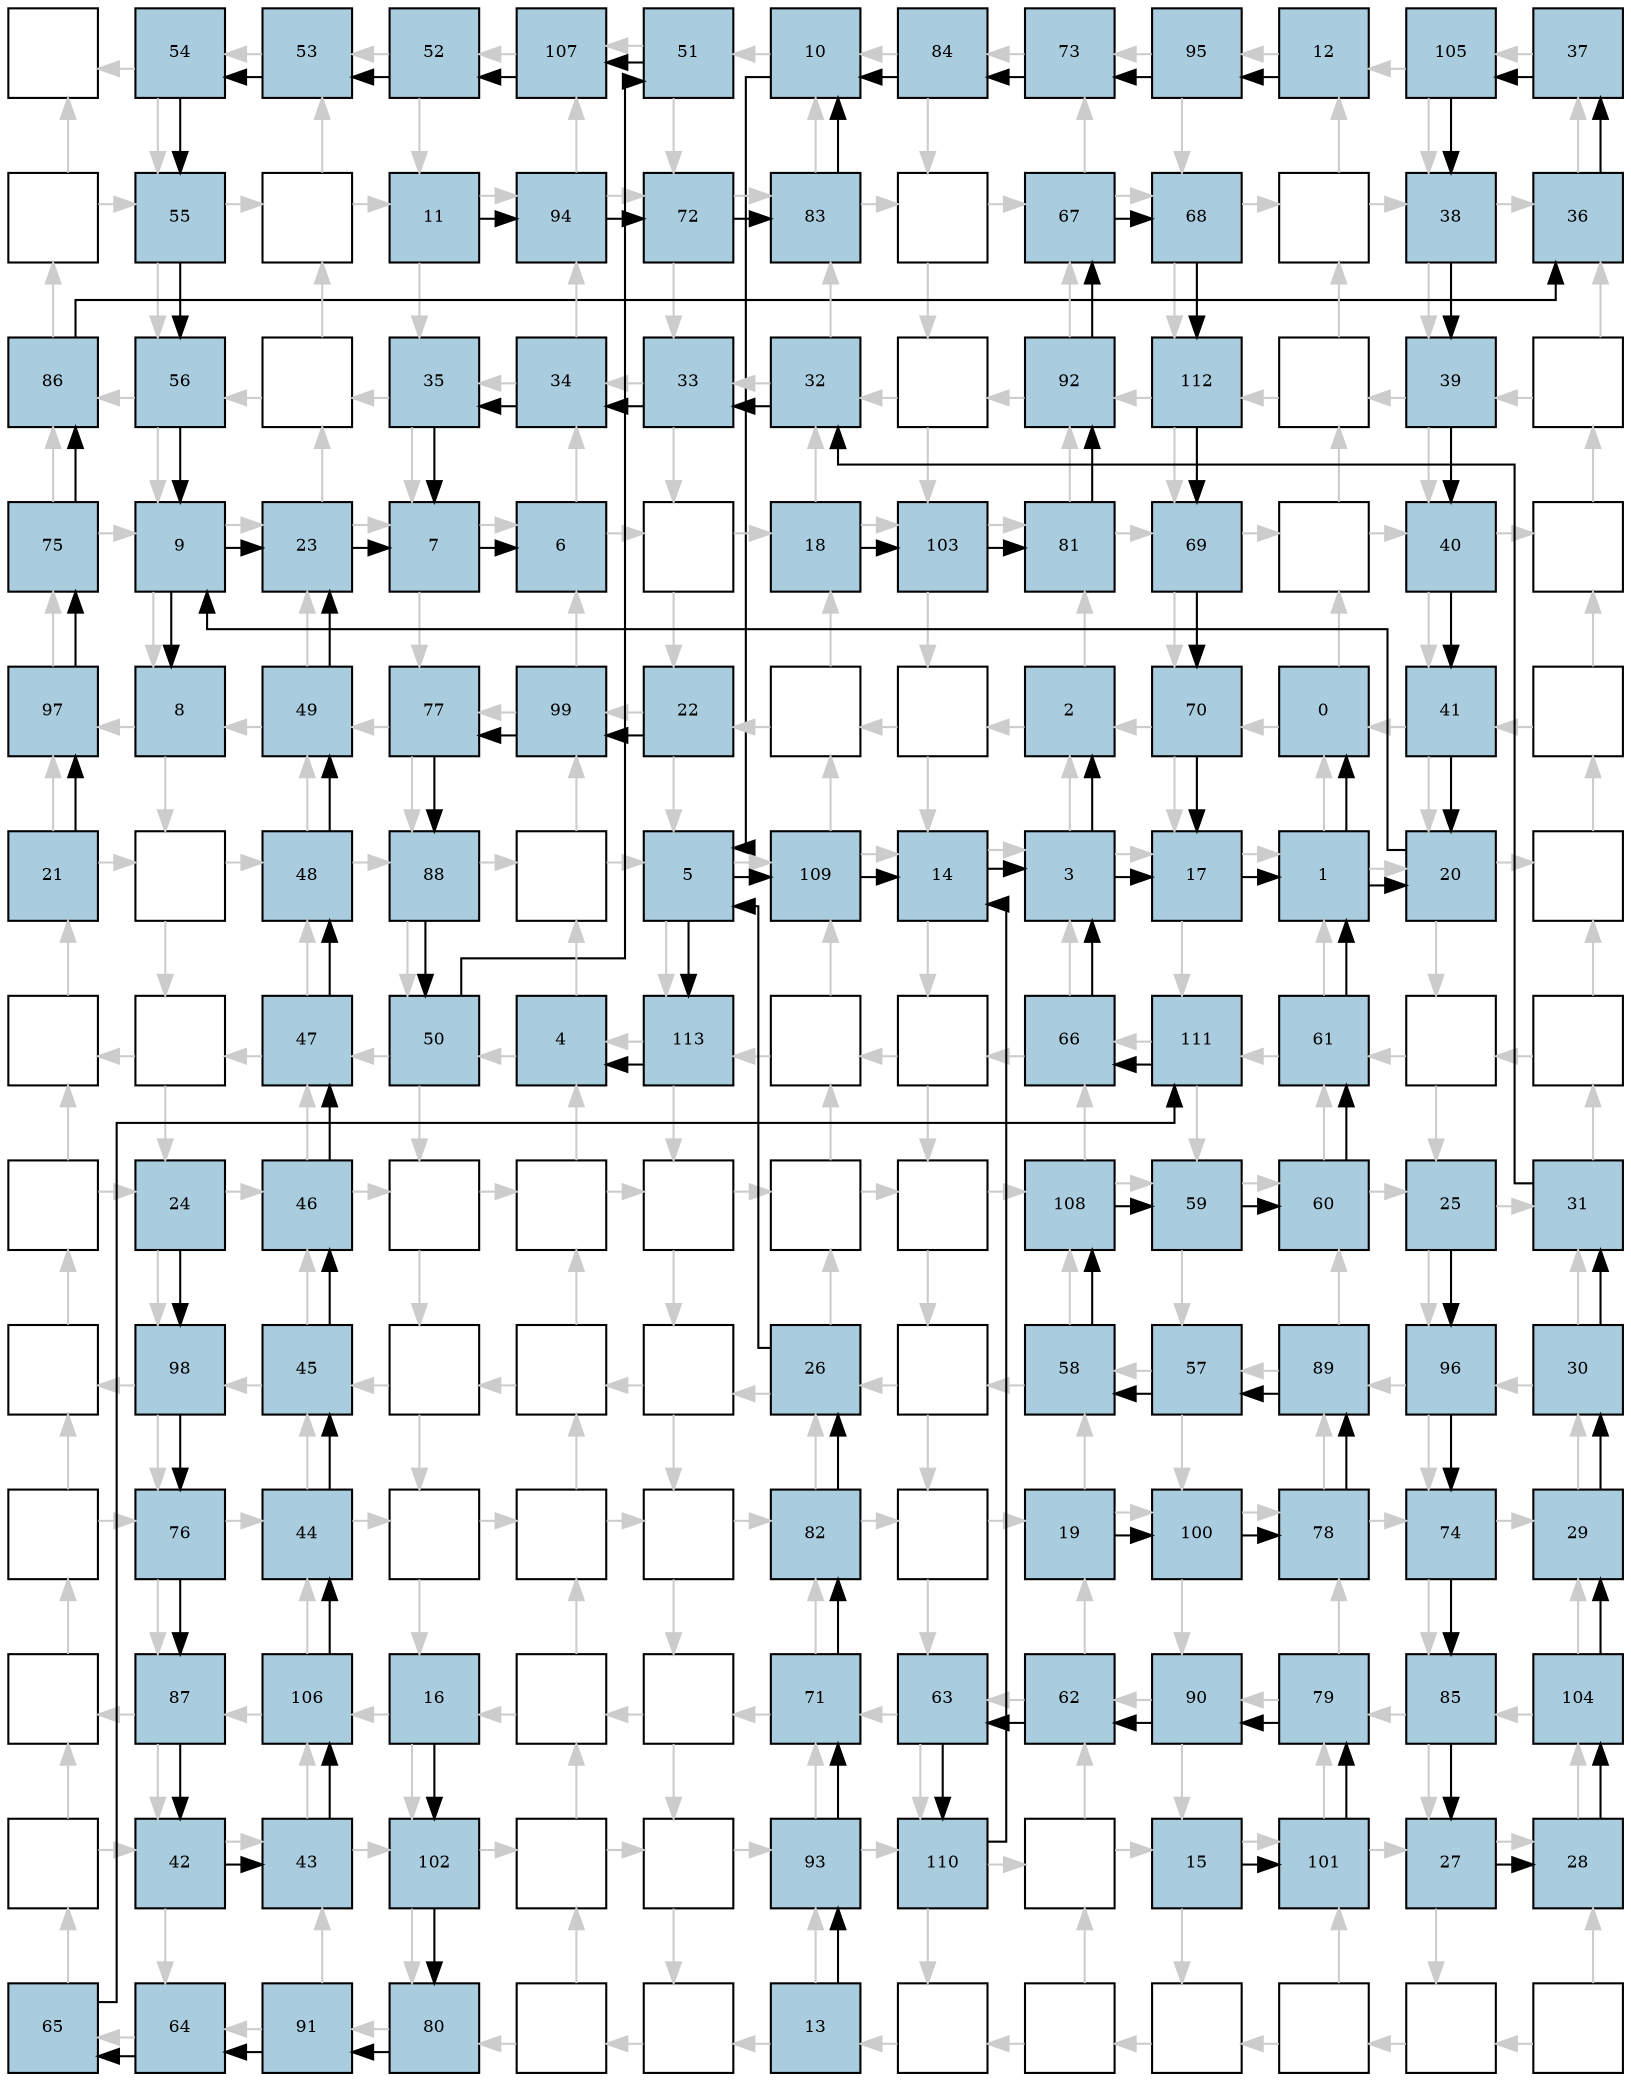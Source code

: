 digraph layout{
rankdir=TB; 

splines=ortho; 

node [style=filled shape=square fixedsize=true width=0.6];
0[label="", fontsize=8, fillcolor="#ffffff"];
1[label="54", fontsize=8, fillcolor="#a9ccde"];
2[label="53", fontsize=8, fillcolor="#a9ccde"];
3[label="52", fontsize=8, fillcolor="#a9ccde"];
4[label="107", fontsize=8, fillcolor="#a9ccde"];
5[label="51", fontsize=8, fillcolor="#a9ccde"];
6[label="10", fontsize=8, fillcolor="#a9ccde"];
7[label="84", fontsize=8, fillcolor="#a9ccde"];
8[label="73", fontsize=8, fillcolor="#a9ccde"];
9[label="95", fontsize=8, fillcolor="#a9ccde"];
10[label="12", fontsize=8, fillcolor="#a9ccde"];
11[label="105", fontsize=8, fillcolor="#a9ccde"];
12[label="37", fontsize=8, fillcolor="#a9ccde"];
13[label="", fontsize=8, fillcolor="#ffffff"];
14[label="55", fontsize=8, fillcolor="#a9ccde"];
15[label="", fontsize=8, fillcolor="#ffffff"];
16[label="11", fontsize=8, fillcolor="#a9ccde"];
17[label="94", fontsize=8, fillcolor="#a9ccde"];
18[label="72", fontsize=8, fillcolor="#a9ccde"];
19[label="83", fontsize=8, fillcolor="#a9ccde"];
20[label="", fontsize=8, fillcolor="#ffffff"];
21[label="67", fontsize=8, fillcolor="#a9ccde"];
22[label="68", fontsize=8, fillcolor="#a9ccde"];
23[label="", fontsize=8, fillcolor="#ffffff"];
24[label="38", fontsize=8, fillcolor="#a9ccde"];
25[label="36", fontsize=8, fillcolor="#a9ccde"];
26[label="86", fontsize=8, fillcolor="#a9ccde"];
27[label="56", fontsize=8, fillcolor="#a9ccde"];
28[label="", fontsize=8, fillcolor="#ffffff"];
29[label="35", fontsize=8, fillcolor="#a9ccde"];
30[label="34", fontsize=8, fillcolor="#a9ccde"];
31[label="33", fontsize=8, fillcolor="#a9ccde"];
32[label="32", fontsize=8, fillcolor="#a9ccde"];
33[label="", fontsize=8, fillcolor="#ffffff"];
34[label="92", fontsize=8, fillcolor="#a9ccde"];
35[label="112", fontsize=8, fillcolor="#a9ccde"];
36[label="", fontsize=8, fillcolor="#ffffff"];
37[label="39", fontsize=8, fillcolor="#a9ccde"];
38[label="", fontsize=8, fillcolor="#ffffff"];
39[label="75", fontsize=8, fillcolor="#a9ccde"];
40[label="9", fontsize=8, fillcolor="#a9ccde"];
41[label="23", fontsize=8, fillcolor="#a9ccde"];
42[label="7", fontsize=8, fillcolor="#a9ccde"];
43[label="6", fontsize=8, fillcolor="#a9ccde"];
44[label="", fontsize=8, fillcolor="#ffffff"];
45[label="18", fontsize=8, fillcolor="#a9ccde"];
46[label="103", fontsize=8, fillcolor="#a9ccde"];
47[label="81", fontsize=8, fillcolor="#a9ccde"];
48[label="69", fontsize=8, fillcolor="#a9ccde"];
49[label="", fontsize=8, fillcolor="#ffffff"];
50[label="40", fontsize=8, fillcolor="#a9ccde"];
51[label="", fontsize=8, fillcolor="#ffffff"];
52[label="97", fontsize=8, fillcolor="#a9ccde"];
53[label="8", fontsize=8, fillcolor="#a9ccde"];
54[label="49", fontsize=8, fillcolor="#a9ccde"];
55[label="77", fontsize=8, fillcolor="#a9ccde"];
56[label="99", fontsize=8, fillcolor="#a9ccde"];
57[label="22", fontsize=8, fillcolor="#a9ccde"];
58[label="", fontsize=8, fillcolor="#ffffff"];
59[label="", fontsize=8, fillcolor="#ffffff"];
60[label="2", fontsize=8, fillcolor="#a9ccde"];
61[label="70", fontsize=8, fillcolor="#a9ccde"];
62[label="0", fontsize=8, fillcolor="#a9ccde"];
63[label="41", fontsize=8, fillcolor="#a9ccde"];
64[label="", fontsize=8, fillcolor="#ffffff"];
65[label="21", fontsize=8, fillcolor="#a9ccde"];
66[label="", fontsize=8, fillcolor="#ffffff"];
67[label="48", fontsize=8, fillcolor="#a9ccde"];
68[label="88", fontsize=8, fillcolor="#a9ccde"];
69[label="", fontsize=8, fillcolor="#ffffff"];
70[label="5", fontsize=8, fillcolor="#a9ccde"];
71[label="109", fontsize=8, fillcolor="#a9ccde"];
72[label="14", fontsize=8, fillcolor="#a9ccde"];
73[label="3", fontsize=8, fillcolor="#a9ccde"];
74[label="17", fontsize=8, fillcolor="#a9ccde"];
75[label="1", fontsize=8, fillcolor="#a9ccde"];
76[label="20", fontsize=8, fillcolor="#a9ccde"];
77[label="", fontsize=8, fillcolor="#ffffff"];
78[label="", fontsize=8, fillcolor="#ffffff"];
79[label="", fontsize=8, fillcolor="#ffffff"];
80[label="47", fontsize=8, fillcolor="#a9ccde"];
81[label="50", fontsize=8, fillcolor="#a9ccde"];
82[label="4", fontsize=8, fillcolor="#a9ccde"];
83[label="113", fontsize=8, fillcolor="#a9ccde"];
84[label="", fontsize=8, fillcolor="#ffffff"];
85[label="", fontsize=8, fillcolor="#ffffff"];
86[label="66", fontsize=8, fillcolor="#a9ccde"];
87[label="111", fontsize=8, fillcolor="#a9ccde"];
88[label="61", fontsize=8, fillcolor="#a9ccde"];
89[label="", fontsize=8, fillcolor="#ffffff"];
90[label="", fontsize=8, fillcolor="#ffffff"];
91[label="", fontsize=8, fillcolor="#ffffff"];
92[label="24", fontsize=8, fillcolor="#a9ccde"];
93[label="46", fontsize=8, fillcolor="#a9ccde"];
94[label="", fontsize=8, fillcolor="#ffffff"];
95[label="", fontsize=8, fillcolor="#ffffff"];
96[label="", fontsize=8, fillcolor="#ffffff"];
97[label="", fontsize=8, fillcolor="#ffffff"];
98[label="", fontsize=8, fillcolor="#ffffff"];
99[label="108", fontsize=8, fillcolor="#a9ccde"];
100[label="59", fontsize=8, fillcolor="#a9ccde"];
101[label="60", fontsize=8, fillcolor="#a9ccde"];
102[label="25", fontsize=8, fillcolor="#a9ccde"];
103[label="31", fontsize=8, fillcolor="#a9ccde"];
104[label="", fontsize=8, fillcolor="#ffffff"];
105[label="98", fontsize=8, fillcolor="#a9ccde"];
106[label="45", fontsize=8, fillcolor="#a9ccde"];
107[label="", fontsize=8, fillcolor="#ffffff"];
108[label="", fontsize=8, fillcolor="#ffffff"];
109[label="", fontsize=8, fillcolor="#ffffff"];
110[label="26", fontsize=8, fillcolor="#a9ccde"];
111[label="", fontsize=8, fillcolor="#ffffff"];
112[label="58", fontsize=8, fillcolor="#a9ccde"];
113[label="57", fontsize=8, fillcolor="#a9ccde"];
114[label="89", fontsize=8, fillcolor="#a9ccde"];
115[label="96", fontsize=8, fillcolor="#a9ccde"];
116[label="30", fontsize=8, fillcolor="#a9ccde"];
117[label="", fontsize=8, fillcolor="#ffffff"];
118[label="76", fontsize=8, fillcolor="#a9ccde"];
119[label="44", fontsize=8, fillcolor="#a9ccde"];
120[label="", fontsize=8, fillcolor="#ffffff"];
121[label="", fontsize=8, fillcolor="#ffffff"];
122[label="", fontsize=8, fillcolor="#ffffff"];
123[label="82", fontsize=8, fillcolor="#a9ccde"];
124[label="", fontsize=8, fillcolor="#ffffff"];
125[label="19", fontsize=8, fillcolor="#a9ccde"];
126[label="100", fontsize=8, fillcolor="#a9ccde"];
127[label="78", fontsize=8, fillcolor="#a9ccde"];
128[label="74", fontsize=8, fillcolor="#a9ccde"];
129[label="29", fontsize=8, fillcolor="#a9ccde"];
130[label="", fontsize=8, fillcolor="#ffffff"];
131[label="87", fontsize=8, fillcolor="#a9ccde"];
132[label="106", fontsize=8, fillcolor="#a9ccde"];
133[label="16", fontsize=8, fillcolor="#a9ccde"];
134[label="", fontsize=8, fillcolor="#ffffff"];
135[label="", fontsize=8, fillcolor="#ffffff"];
136[label="71", fontsize=8, fillcolor="#a9ccde"];
137[label="63", fontsize=8, fillcolor="#a9ccde"];
138[label="62", fontsize=8, fillcolor="#a9ccde"];
139[label="90", fontsize=8, fillcolor="#a9ccde"];
140[label="79", fontsize=8, fillcolor="#a9ccde"];
141[label="85", fontsize=8, fillcolor="#a9ccde"];
142[label="104", fontsize=8, fillcolor="#a9ccde"];
143[label="", fontsize=8, fillcolor="#ffffff"];
144[label="42", fontsize=8, fillcolor="#a9ccde"];
145[label="43", fontsize=8, fillcolor="#a9ccde"];
146[label="102", fontsize=8, fillcolor="#a9ccde"];
147[label="", fontsize=8, fillcolor="#ffffff"];
148[label="", fontsize=8, fillcolor="#ffffff"];
149[label="93", fontsize=8, fillcolor="#a9ccde"];
150[label="110", fontsize=8, fillcolor="#a9ccde"];
151[label="", fontsize=8, fillcolor="#ffffff"];
152[label="15", fontsize=8, fillcolor="#a9ccde"];
153[label="101", fontsize=8, fillcolor="#a9ccde"];
154[label="27", fontsize=8, fillcolor="#a9ccde"];
155[label="28", fontsize=8, fillcolor="#a9ccde"];
156[label="65", fontsize=8, fillcolor="#a9ccde"];
157[label="64", fontsize=8, fillcolor="#a9ccde"];
158[label="91", fontsize=8, fillcolor="#a9ccde"];
159[label="80", fontsize=8, fillcolor="#a9ccde"];
160[label="", fontsize=8, fillcolor="#ffffff"];
161[label="", fontsize=8, fillcolor="#ffffff"];
162[label="13", fontsize=8, fillcolor="#a9ccde"];
163[label="", fontsize=8, fillcolor="#ffffff"];
164[label="", fontsize=8, fillcolor="#ffffff"];
165[label="", fontsize=8, fillcolor="#ffffff"];
166[label="", fontsize=8, fillcolor="#ffffff"];
167[label="", fontsize=8, fillcolor="#ffffff"];
168[label="", fontsize=8, fillcolor="#ffffff"];
edge [constraint=false, style=vis];
1 -> 0 [color="#cccccc"];
1 -> 14 [color="#cccccc"];
2 -> 1 [color="#cccccc"];
3 -> 2 [color="#cccccc"];
3 -> 16 [color="#cccccc"];
4 -> 3 [color="#cccccc"];
5 -> 4 [color="#cccccc"];
5 -> 18 [color="#cccccc"];
6 -> 5 [color="#cccccc"];
7 -> 6 [color="#cccccc"];
7 -> 20 [color="#cccccc"];
8 -> 7 [color="#cccccc"];
9 -> 8 [color="#cccccc"];
9 -> 22 [color="#cccccc"];
10 -> 9 [color="#cccccc"];
11 -> 10 [color="#cccccc"];
11 -> 24 [color="#cccccc"];
12 -> 11 [color="#cccccc"];
13 -> 14 [color="#cccccc"];
13 -> 0 [color="#cccccc"];
14 -> 27 [color="#cccccc"];
14 -> 15 [color="#cccccc"];
15 -> 16 [color="#cccccc"];
15 -> 2 [color="#cccccc"];
16 -> 29 [color="#cccccc"];
16 -> 17 [color="#cccccc"];
17 -> 18 [color="#cccccc"];
17 -> 4 [color="#cccccc"];
18 -> 31 [color="#cccccc"];
18 -> 19 [color="#cccccc"];
19 -> 20 [color="#cccccc"];
19 -> 6 [color="#cccccc"];
20 -> 33 [color="#cccccc"];
20 -> 21 [color="#cccccc"];
21 -> 22 [color="#cccccc"];
21 -> 8 [color="#cccccc"];
22 -> 35 [color="#cccccc"];
22 -> 23 [color="#cccccc"];
23 -> 24 [color="#cccccc"];
23 -> 10 [color="#cccccc"];
24 -> 37 [color="#cccccc"];
24 -> 25 [color="#cccccc"];
25 -> 12 [color="#cccccc"];
26 -> 13 [color="#cccccc"];
27 -> 26 [color="#cccccc"];
27 -> 40 [color="#cccccc"];
28 -> 15 [color="#cccccc"];
28 -> 27 [color="#cccccc"];
29 -> 28 [color="#cccccc"];
29 -> 42 [color="#cccccc"];
30 -> 17 [color="#cccccc"];
30 -> 29 [color="#cccccc"];
31 -> 30 [color="#cccccc"];
31 -> 44 [color="#cccccc"];
32 -> 19 [color="#cccccc"];
32 -> 31 [color="#cccccc"];
33 -> 32 [color="#cccccc"];
33 -> 46 [color="#cccccc"];
34 -> 21 [color="#cccccc"];
34 -> 33 [color="#cccccc"];
35 -> 34 [color="#cccccc"];
35 -> 48 [color="#cccccc"];
36 -> 23 [color="#cccccc"];
36 -> 35 [color="#cccccc"];
37 -> 36 [color="#cccccc"];
37 -> 50 [color="#cccccc"];
38 -> 25 [color="#cccccc"];
38 -> 37 [color="#cccccc"];
39 -> 40 [color="#cccccc"];
39 -> 26 [color="#cccccc"];
40 -> 53 [color="#cccccc"];
40 -> 41 [color="#cccccc"];
41 -> 42 [color="#cccccc"];
41 -> 28 [color="#cccccc"];
42 -> 55 [color="#cccccc"];
42 -> 43 [color="#cccccc"];
43 -> 44 [color="#cccccc"];
43 -> 30 [color="#cccccc"];
44 -> 57 [color="#cccccc"];
44 -> 45 [color="#cccccc"];
45 -> 46 [color="#cccccc"];
45 -> 32 [color="#cccccc"];
46 -> 59 [color="#cccccc"];
46 -> 47 [color="#cccccc"];
47 -> 48 [color="#cccccc"];
47 -> 34 [color="#cccccc"];
48 -> 61 [color="#cccccc"];
48 -> 49 [color="#cccccc"];
49 -> 50 [color="#cccccc"];
49 -> 36 [color="#cccccc"];
50 -> 63 [color="#cccccc"];
50 -> 51 [color="#cccccc"];
51 -> 38 [color="#cccccc"];
52 -> 39 [color="#cccccc"];
53 -> 52 [color="#cccccc"];
53 -> 66 [color="#cccccc"];
54 -> 41 [color="#cccccc"];
54 -> 53 [color="#cccccc"];
55 -> 54 [color="#cccccc"];
55 -> 68 [color="#cccccc"];
56 -> 43 [color="#cccccc"];
56 -> 55 [color="#cccccc"];
57 -> 56 [color="#cccccc"];
57 -> 70 [color="#cccccc"];
58 -> 45 [color="#cccccc"];
58 -> 57 [color="#cccccc"];
59 -> 58 [color="#cccccc"];
59 -> 72 [color="#cccccc"];
60 -> 47 [color="#cccccc"];
60 -> 59 [color="#cccccc"];
61 -> 60 [color="#cccccc"];
61 -> 74 [color="#cccccc"];
62 -> 49 [color="#cccccc"];
62 -> 61 [color="#cccccc"];
63 -> 62 [color="#cccccc"];
63 -> 76 [color="#cccccc"];
64 -> 51 [color="#cccccc"];
64 -> 63 [color="#cccccc"];
65 -> 66 [color="#cccccc"];
65 -> 52 [color="#cccccc"];
66 -> 79 [color="#cccccc"];
66 -> 67 [color="#cccccc"];
67 -> 68 [color="#cccccc"];
67 -> 54 [color="#cccccc"];
68 -> 81 [color="#cccccc"];
68 -> 69 [color="#cccccc"];
69 -> 70 [color="#cccccc"];
69 -> 56 [color="#cccccc"];
70 -> 83 [color="#cccccc"];
70 -> 71 [color="#cccccc"];
71 -> 72 [color="#cccccc"];
71 -> 58 [color="#cccccc"];
72 -> 85 [color="#cccccc"];
72 -> 73 [color="#cccccc"];
73 -> 74 [color="#cccccc"];
73 -> 60 [color="#cccccc"];
74 -> 87 [color="#cccccc"];
74 -> 75 [color="#cccccc"];
75 -> 76 [color="#cccccc"];
75 -> 62 [color="#cccccc"];
76 -> 89 [color="#cccccc"];
76 -> 77 [color="#cccccc"];
77 -> 64 [color="#cccccc"];
78 -> 65 [color="#cccccc"];
79 -> 78 [color="#cccccc"];
79 -> 92 [color="#cccccc"];
80 -> 67 [color="#cccccc"];
80 -> 79 [color="#cccccc"];
81 -> 80 [color="#cccccc"];
81 -> 94 [color="#cccccc"];
82 -> 69 [color="#cccccc"];
82 -> 81 [color="#cccccc"];
83 -> 82 [color="#cccccc"];
83 -> 96 [color="#cccccc"];
84 -> 71 [color="#cccccc"];
84 -> 83 [color="#cccccc"];
85 -> 84 [color="#cccccc"];
85 -> 98 [color="#cccccc"];
86 -> 73 [color="#cccccc"];
86 -> 85 [color="#cccccc"];
87 -> 86 [color="#cccccc"];
87 -> 100 [color="#cccccc"];
88 -> 75 [color="#cccccc"];
88 -> 87 [color="#cccccc"];
89 -> 88 [color="#cccccc"];
89 -> 102 [color="#cccccc"];
90 -> 77 [color="#cccccc"];
90 -> 89 [color="#cccccc"];
91 -> 92 [color="#cccccc"];
91 -> 78 [color="#cccccc"];
92 -> 105 [color="#cccccc"];
92 -> 93 [color="#cccccc"];
93 -> 94 [color="#cccccc"];
93 -> 80 [color="#cccccc"];
94 -> 107 [color="#cccccc"];
94 -> 95 [color="#cccccc"];
95 -> 96 [color="#cccccc"];
95 -> 82 [color="#cccccc"];
96 -> 109 [color="#cccccc"];
96 -> 97 [color="#cccccc"];
97 -> 98 [color="#cccccc"];
97 -> 84 [color="#cccccc"];
98 -> 111 [color="#cccccc"];
98 -> 99 [color="#cccccc"];
99 -> 100 [color="#cccccc"];
99 -> 86 [color="#cccccc"];
100 -> 113 [color="#cccccc"];
100 -> 101 [color="#cccccc"];
101 -> 102 [color="#cccccc"];
101 -> 88 [color="#cccccc"];
102 -> 115 [color="#cccccc"];
102 -> 103 [color="#cccccc"];
103 -> 90 [color="#cccccc"];
104 -> 91 [color="#cccccc"];
105 -> 104 [color="#cccccc"];
105 -> 118 [color="#cccccc"];
106 -> 93 [color="#cccccc"];
106 -> 105 [color="#cccccc"];
107 -> 106 [color="#cccccc"];
107 -> 120 [color="#cccccc"];
108 -> 95 [color="#cccccc"];
108 -> 107 [color="#cccccc"];
109 -> 108 [color="#cccccc"];
109 -> 122 [color="#cccccc"];
110 -> 97 [color="#cccccc"];
110 -> 109 [color="#cccccc"];
111 -> 110 [color="#cccccc"];
111 -> 124 [color="#cccccc"];
112 -> 99 [color="#cccccc"];
112 -> 111 [color="#cccccc"];
113 -> 112 [color="#cccccc"];
113 -> 126 [color="#cccccc"];
114 -> 101 [color="#cccccc"];
114 -> 113 [color="#cccccc"];
115 -> 114 [color="#cccccc"];
115 -> 128 [color="#cccccc"];
116 -> 103 [color="#cccccc"];
116 -> 115 [color="#cccccc"];
117 -> 118 [color="#cccccc"];
117 -> 104 [color="#cccccc"];
118 -> 131 [color="#cccccc"];
118 -> 119 [color="#cccccc"];
119 -> 120 [color="#cccccc"];
119 -> 106 [color="#cccccc"];
120 -> 133 [color="#cccccc"];
120 -> 121 [color="#cccccc"];
121 -> 122 [color="#cccccc"];
121 -> 108 [color="#cccccc"];
122 -> 135 [color="#cccccc"];
122 -> 123 [color="#cccccc"];
123 -> 124 [color="#cccccc"];
123 -> 110 [color="#cccccc"];
124 -> 137 [color="#cccccc"];
124 -> 125 [color="#cccccc"];
125 -> 126 [color="#cccccc"];
125 -> 112 [color="#cccccc"];
126 -> 139 [color="#cccccc"];
126 -> 127 [color="#cccccc"];
127 -> 128 [color="#cccccc"];
127 -> 114 [color="#cccccc"];
128 -> 141 [color="#cccccc"];
128 -> 129 [color="#cccccc"];
129 -> 116 [color="#cccccc"];
130 -> 117 [color="#cccccc"];
131 -> 130 [color="#cccccc"];
131 -> 144 [color="#cccccc"];
132 -> 119 [color="#cccccc"];
132 -> 131 [color="#cccccc"];
133 -> 132 [color="#cccccc"];
133 -> 146 [color="#cccccc"];
134 -> 121 [color="#cccccc"];
134 -> 133 [color="#cccccc"];
135 -> 134 [color="#cccccc"];
135 -> 148 [color="#cccccc"];
136 -> 123 [color="#cccccc"];
136 -> 135 [color="#cccccc"];
137 -> 136 [color="#cccccc"];
137 -> 150 [color="#cccccc"];
138 -> 125 [color="#cccccc"];
138 -> 137 [color="#cccccc"];
139 -> 138 [color="#cccccc"];
139 -> 152 [color="#cccccc"];
140 -> 127 [color="#cccccc"];
140 -> 139 [color="#cccccc"];
141 -> 140 [color="#cccccc"];
141 -> 154 [color="#cccccc"];
142 -> 129 [color="#cccccc"];
142 -> 141 [color="#cccccc"];
143 -> 144 [color="#cccccc"];
143 -> 130 [color="#cccccc"];
144 -> 157 [color="#cccccc"];
144 -> 145 [color="#cccccc"];
145 -> 146 [color="#cccccc"];
145 -> 132 [color="#cccccc"];
146 -> 159 [color="#cccccc"];
146 -> 147 [color="#cccccc"];
147 -> 148 [color="#cccccc"];
147 -> 134 [color="#cccccc"];
148 -> 161 [color="#cccccc"];
148 -> 149 [color="#cccccc"];
149 -> 150 [color="#cccccc"];
149 -> 136 [color="#cccccc"];
150 -> 163 [color="#cccccc"];
150 -> 151 [color="#cccccc"];
151 -> 152 [color="#cccccc"];
151 -> 138 [color="#cccccc"];
152 -> 165 [color="#cccccc"];
152 -> 153 [color="#cccccc"];
153 -> 154 [color="#cccccc"];
153 -> 140 [color="#cccccc"];
154 -> 167 [color="#cccccc"];
154 -> 155 [color="#cccccc"];
155 -> 142 [color="#cccccc"];
156 -> 143 [color="#cccccc"];
157 -> 156 [color="#cccccc"];
158 -> 145 [color="#cccccc"];
158 -> 157 [color="#cccccc"];
159 -> 158 [color="#cccccc"];
160 -> 147 [color="#cccccc"];
160 -> 159 [color="#cccccc"];
161 -> 160 [color="#cccccc"];
162 -> 149 [color="#cccccc"];
162 -> 161 [color="#cccccc"];
163 -> 162 [color="#cccccc"];
164 -> 151 [color="#cccccc"];
164 -> 163 [color="#cccccc"];
165 -> 164 [color="#cccccc"];
166 -> 153 [color="#cccccc"];
166 -> 165 [color="#cccccc"];
167 -> 166 [color="#cccccc"];
168 -> 155 [color="#cccccc"];
168 -> 167 [color="#cccccc"];
6 -> 70;
162 -> 149;
149 -> 136;
136 -> 123;
123 -> 110;
110 -> 70;
16 -> 17;
17 -> 18;
18 -> 19;
19 -> 6;
10 -> 9;
9 -> 8;
8 -> 7;
7 -> 6;
102 -> 115;
115 -> 128;
128 -> 141;
141 -> 154;
154 -> 155;
155 -> 142;
142 -> 129;
129 -> 116;
116 -> 103;
103 -> 32;
32 -> 31;
31 -> 30;
30 -> 29;
29 -> 42;
41 -> 42;
65 -> 52;
52 -> 39;
39 -> 26;
26 -> 25;
25 -> 12;
12 -> 11;
11 -> 24;
24 -> 37;
37 -> 50;
50 -> 63;
63 -> 76;
75 -> 76;
92 -> 105;
105 -> 118;
118 -> 131;
131 -> 144;
144 -> 145;
145 -> 132;
132 -> 119;
119 -> 106;
106 -> 93;
93 -> 80;
80 -> 67;
67 -> 54;
54 -> 41;
40 -> 41;
57 -> 56;
56 -> 55;
55 -> 68;
68 -> 81;
81 -> 5;
5 -> 4;
4 -> 3;
3 -> 2;
2 -> 1;
1 -> 14;
14 -> 27;
27 -> 40;
76 -> 40;
125 -> 126;
126 -> 127;
127 -> 114;
114 -> 113;
113 -> 112;
112 -> 99;
99 -> 100;
100 -> 101;
101 -> 88;
88 -> 75;
74 -> 75;
70 -> 71;
71 -> 72;
152 -> 153;
153 -> 140;
140 -> 139;
139 -> 138;
138 -> 137;
137 -> 150;
150 -> 72;
75 -> 62;
72 -> 73;
133 -> 146;
146 -> 159;
159 -> 158;
158 -> 157;
157 -> 156;
156 -> 87;
87 -> 86;
86 -> 73;
73 -> 60;
73 -> 74;
45 -> 46;
46 -> 47;
47 -> 34;
34 -> 21;
21 -> 22;
22 -> 35;
35 -> 48;
48 -> 61;
61 -> 74;
70 -> 83;
83 -> 82;
42 -> 43;
40 -> 53;
edge [constraint=true, style=invis];
0 -> 13 -> 26 -> 39 -> 52 -> 65 -> 78 -> 91 -> 104 -> 117 -> 130 -> 143 -> 156;
1 -> 14 -> 27 -> 40 -> 53 -> 66 -> 79 -> 92 -> 105 -> 118 -> 131 -> 144 -> 157;
2 -> 15 -> 28 -> 41 -> 54 -> 67 -> 80 -> 93 -> 106 -> 119 -> 132 -> 145 -> 158;
3 -> 16 -> 29 -> 42 -> 55 -> 68 -> 81 -> 94 -> 107 -> 120 -> 133 -> 146 -> 159;
4 -> 17 -> 30 -> 43 -> 56 -> 69 -> 82 -> 95 -> 108 -> 121 -> 134 -> 147 -> 160;
5 -> 18 -> 31 -> 44 -> 57 -> 70 -> 83 -> 96 -> 109 -> 122 -> 135 -> 148 -> 161;
6 -> 19 -> 32 -> 45 -> 58 -> 71 -> 84 -> 97 -> 110 -> 123 -> 136 -> 149 -> 162;
7 -> 20 -> 33 -> 46 -> 59 -> 72 -> 85 -> 98 -> 111 -> 124 -> 137 -> 150 -> 163;
8 -> 21 -> 34 -> 47 -> 60 -> 73 -> 86 -> 99 -> 112 -> 125 -> 138 -> 151 -> 164;
9 -> 22 -> 35 -> 48 -> 61 -> 74 -> 87 -> 100 -> 113 -> 126 -> 139 -> 152 -> 165;
10 -> 23 -> 36 -> 49 -> 62 -> 75 -> 88 -> 101 -> 114 -> 127 -> 140 -> 153 -> 166;
11 -> 24 -> 37 -> 50 -> 63 -> 76 -> 89 -> 102 -> 115 -> 128 -> 141 -> 154 -> 167;
12 -> 25 -> 38 -> 51 -> 64 -> 77 -> 90 -> 103 -> 116 -> 129 -> 142 -> 155 -> 168;
rank = same { 0 -> 1 -> 2 -> 3 -> 4 -> 5 -> 6 -> 7 -> 8 -> 9 -> 10 -> 11 -> 12;};
rank = same { 13 -> 14 -> 15 -> 16 -> 17 -> 18 -> 19 -> 20 -> 21 -> 22 -> 23 -> 24 -> 25;};
rank = same { 26 -> 27 -> 28 -> 29 -> 30 -> 31 -> 32 -> 33 -> 34 -> 35 -> 36 -> 37 -> 38;};
rank = same { 39 -> 40 -> 41 -> 42 -> 43 -> 44 -> 45 -> 46 -> 47 -> 48 -> 49 -> 50 -> 51;};
rank = same { 52 -> 53 -> 54 -> 55 -> 56 -> 57 -> 58 -> 59 -> 60 -> 61 -> 62 -> 63 -> 64;};
rank = same { 65 -> 66 -> 67 -> 68 -> 69 -> 70 -> 71 -> 72 -> 73 -> 74 -> 75 -> 76 -> 77;};
rank = same { 78 -> 79 -> 80 -> 81 -> 82 -> 83 -> 84 -> 85 -> 86 -> 87 -> 88 -> 89 -> 90;};
rank = same { 91 -> 92 -> 93 -> 94 -> 95 -> 96 -> 97 -> 98 -> 99 -> 100 -> 101 -> 102 -> 103;};
rank = same { 104 -> 105 -> 106 -> 107 -> 108 -> 109 -> 110 -> 111 -> 112 -> 113 -> 114 -> 115 -> 116;};
rank = same { 117 -> 118 -> 119 -> 120 -> 121 -> 122 -> 123 -> 124 -> 125 -> 126 -> 127 -> 128 -> 129;};
rank = same { 130 -> 131 -> 132 -> 133 -> 134 -> 135 -> 136 -> 137 -> 138 -> 139 -> 140 -> 141 -> 142;};
rank = same { 143 -> 144 -> 145 -> 146 -> 147 -> 148 -> 149 -> 150 -> 151 -> 152 -> 153 -> 154 -> 155;};
rank = same { 156 -> 157 -> 158 -> 159 -> 160 -> 161 -> 162 -> 163 -> 164 -> 165 -> 166 -> 167 -> 168;};
}
